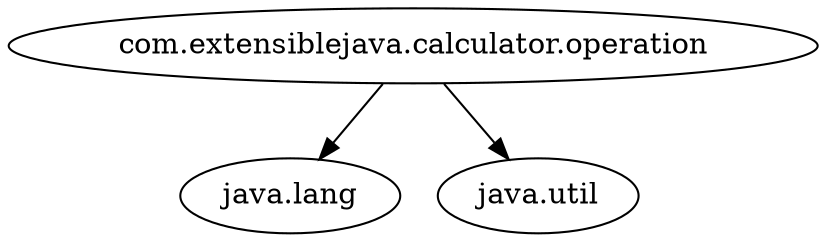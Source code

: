 digraph "operation.jar" {
    // Path: ./mlib/operation.jar
   "com.extensiblejava.calculator.operation"          -> "java.lang";
   "com.extensiblejava.calculator.operation"          -> "java.util";
}
